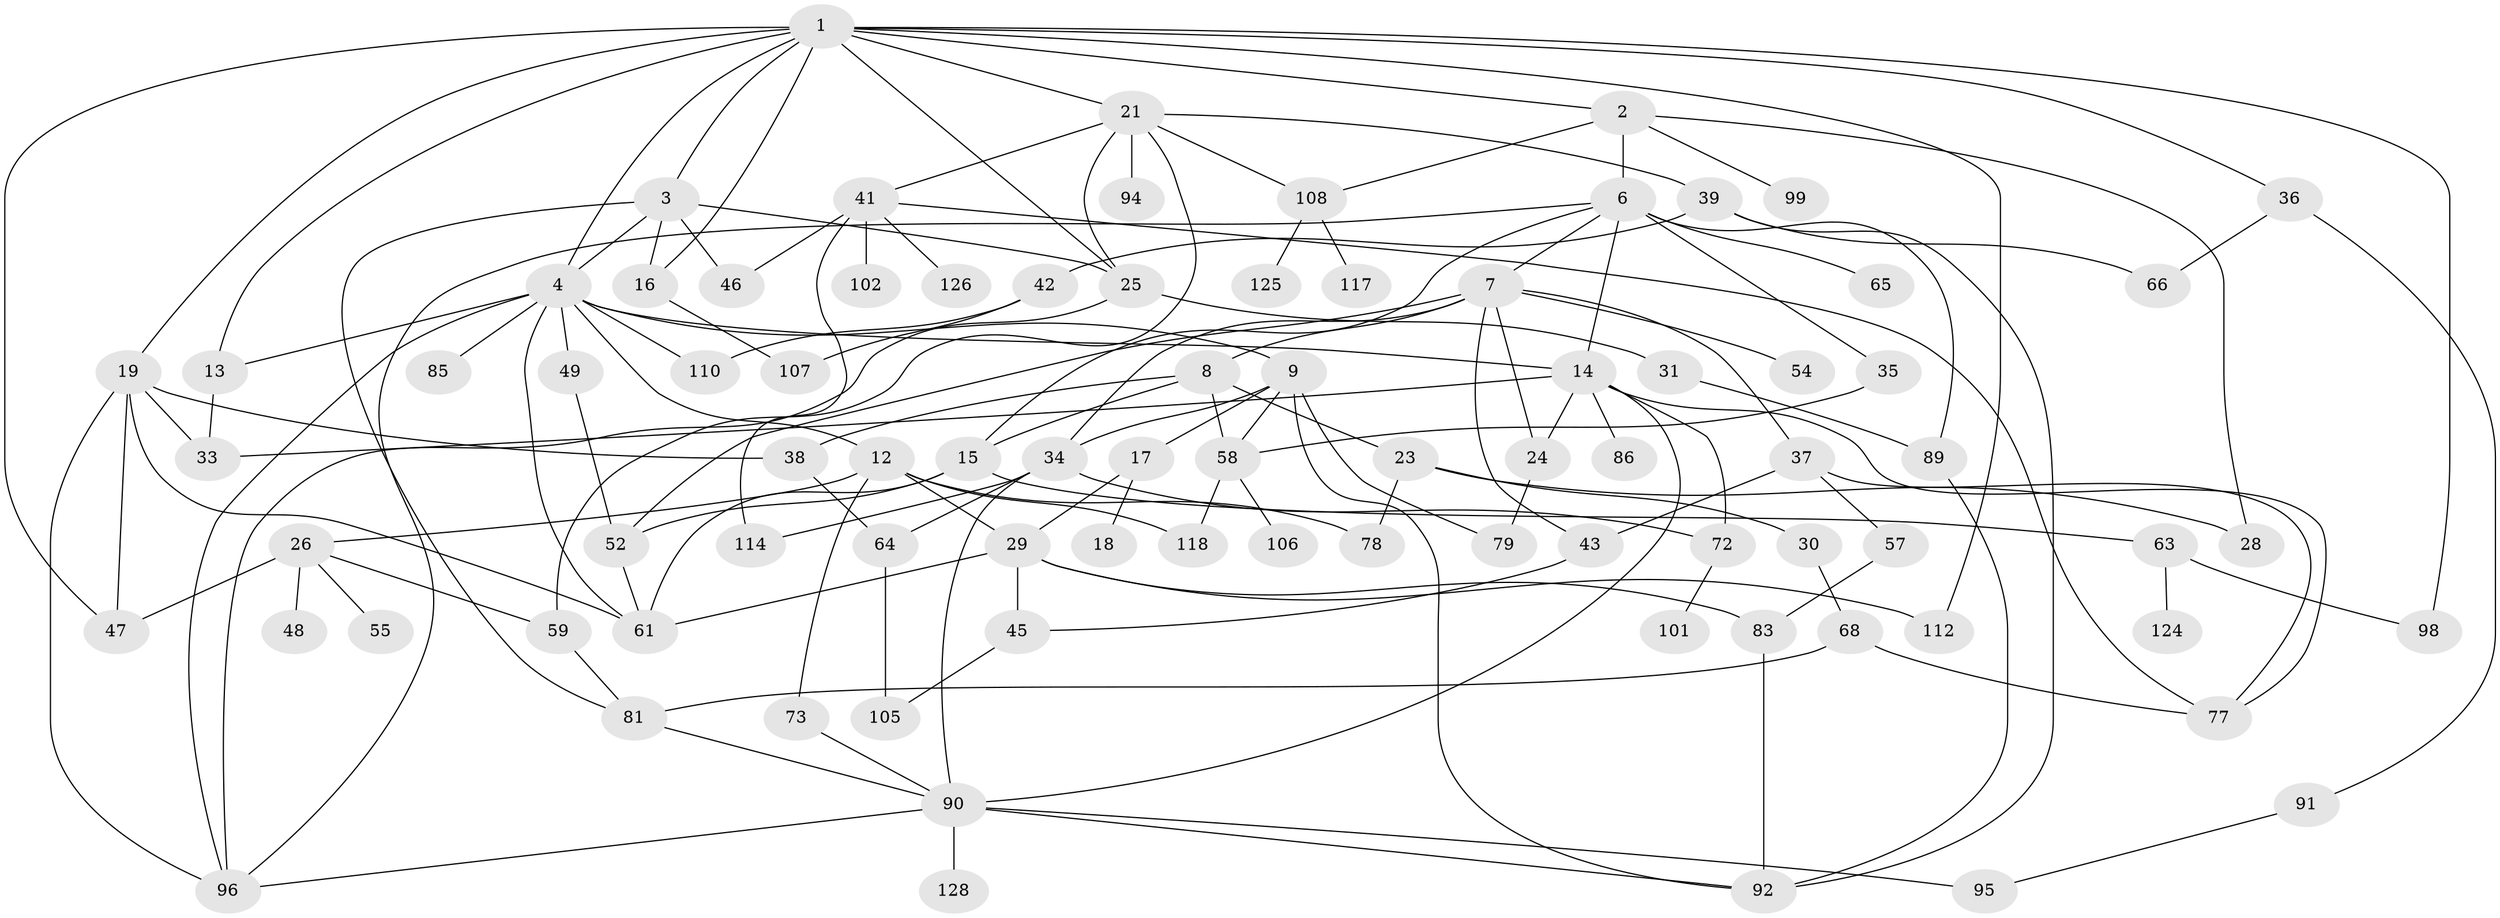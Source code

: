 // original degree distribution, {7: 0.031007751937984496, 6: 0.06201550387596899, 5: 0.046511627906976744, 8: 0.007751937984496124, 9: 0.007751937984496124, 4: 0.12403100775193798, 3: 0.26356589147286824, 2: 0.27906976744186046, 1: 0.17829457364341086}
// Generated by graph-tools (version 1.1) at 2025/10/02/27/25 16:10:55]
// undirected, 85 vertices, 144 edges
graph export_dot {
graph [start="1"]
  node [color=gray90,style=filled];
  1 [super="+11"];
  2 [super="+109"];
  3 [super="+62"];
  4 [super="+5"];
  6 [super="+10"];
  7 [super="+60"];
  8 [super="+20"];
  9 [super="+56"];
  12 [super="+127"];
  13 [super="+71"];
  14 [super="+53"];
  15 [super="+27"];
  16 [super="+103"];
  17;
  18;
  19 [super="+44"];
  21 [super="+22"];
  23;
  24;
  25;
  26 [super="+40"];
  28 [super="+88"];
  29 [super="+32"];
  30 [super="+97"];
  31;
  33 [super="+116"];
  34 [super="+115"];
  35;
  36 [super="+51"];
  37 [super="+50"];
  38;
  39 [super="+113"];
  41 [super="+104"];
  42;
  43 [super="+80"];
  45 [super="+74"];
  46;
  47 [super="+76"];
  48;
  49;
  52 [super="+75"];
  54;
  55;
  57 [super="+69"];
  58 [super="+84"];
  59;
  61;
  63 [super="+67"];
  64;
  65;
  66;
  68 [super="+70"];
  72;
  73;
  77 [super="+82"];
  78;
  79 [super="+100"];
  81 [super="+119"];
  83 [super="+87"];
  85;
  86;
  89 [super="+121"];
  90 [super="+93"];
  91;
  92 [super="+123"];
  94 [super="+120"];
  95 [super="+122"];
  96 [super="+111"];
  98;
  99;
  101;
  102;
  105;
  106;
  107;
  108;
  110;
  112;
  114;
  117;
  118 [super="+129"];
  124;
  125;
  126;
  128;
  1 -- 2;
  1 -- 3;
  1 -- 4;
  1 -- 16;
  1 -- 36;
  1 -- 25;
  1 -- 112;
  1 -- 98;
  1 -- 19;
  1 -- 21;
  1 -- 13;
  1 -- 47;
  2 -- 6;
  2 -- 99;
  2 -- 108;
  2 -- 28;
  3 -- 25;
  3 -- 46;
  3 -- 16;
  3 -- 4;
  3 -- 81;
  4 -- 14;
  4 -- 85;
  4 -- 110;
  4 -- 9;
  4 -- 12;
  4 -- 13;
  4 -- 49;
  4 -- 61;
  4 -- 96;
  6 -- 7;
  6 -- 35;
  6 -- 65;
  6 -- 89;
  6 -- 96;
  6 -- 15;
  6 -- 14;
  7 -- 8;
  7 -- 37;
  7 -- 43 [weight=2];
  7 -- 54;
  7 -- 24;
  7 -- 34;
  7 -- 52;
  8 -- 23;
  8 -- 38;
  8 -- 15;
  8 -- 58;
  9 -- 17;
  9 -- 34 [weight=2];
  9 -- 79;
  9 -- 58;
  9 -- 92;
  12 -- 26;
  12 -- 73;
  12 -- 29;
  12 -- 118;
  12 -- 78;
  13 -- 33;
  14 -- 24;
  14 -- 77;
  14 -- 90;
  14 -- 33;
  14 -- 72;
  14 -- 86;
  15 -- 61;
  15 -- 63;
  15 -- 52;
  16 -- 107;
  17 -- 18;
  17 -- 29;
  19 -- 33;
  19 -- 96;
  19 -- 38;
  19 -- 61;
  19 -- 47;
  21 -- 39;
  21 -- 41;
  21 -- 94;
  21 -- 108;
  21 -- 25;
  21 -- 59;
  23 -- 28;
  23 -- 30;
  23 -- 78;
  24 -- 79;
  25 -- 31;
  25 -- 96;
  26 -- 48;
  26 -- 55;
  26 -- 59;
  26 -- 47;
  29 -- 45;
  29 -- 83;
  29 -- 112;
  29 -- 61;
  30 -- 68;
  31 -- 89;
  34 -- 72;
  34 -- 114;
  34 -- 64;
  34 -- 90;
  35 -- 58;
  36 -- 66;
  36 -- 91;
  37 -- 57;
  37 -- 43;
  37 -- 77;
  38 -- 64;
  39 -- 42;
  39 -- 66;
  39 -- 92;
  41 -- 46 [weight=2];
  41 -- 102;
  41 -- 114;
  41 -- 126;
  41 -- 77;
  42 -- 107;
  42 -- 110;
  43 -- 45;
  45 -- 105 [weight=2];
  49 -- 52;
  52 -- 61;
  57 -- 83;
  58 -- 118;
  58 -- 106;
  59 -- 81;
  63 -- 98;
  63 -- 124;
  64 -- 105;
  68 -- 77;
  68 -- 81;
  72 -- 101;
  73 -- 90;
  81 -- 90;
  83 -- 92;
  89 -- 92;
  90 -- 95;
  90 -- 128;
  90 -- 96;
  90 -- 92;
  91 -- 95;
  108 -- 117;
  108 -- 125;
}
